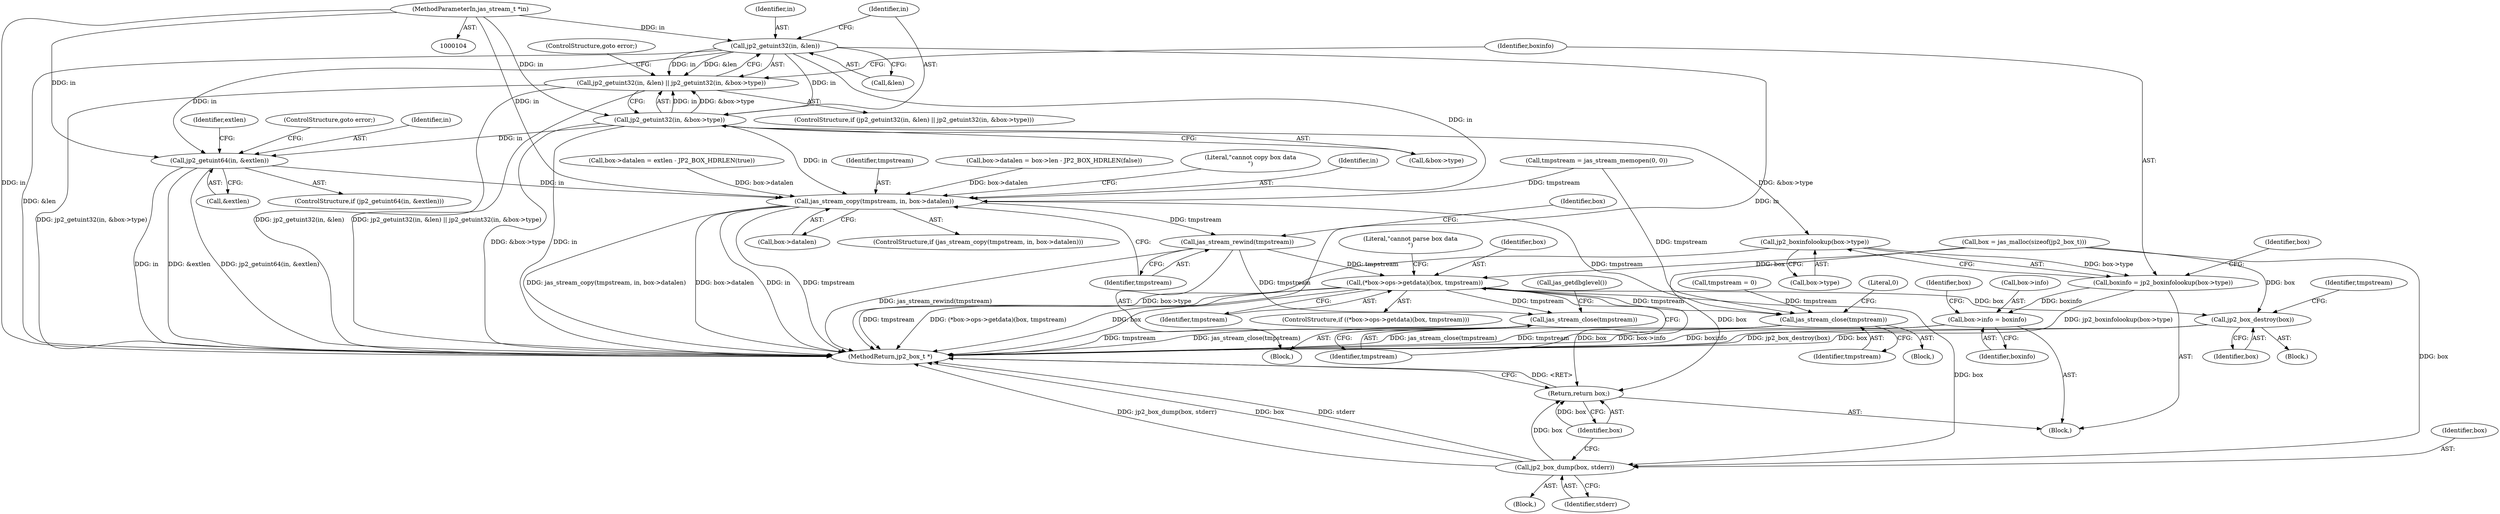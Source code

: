 digraph "0_jasper_bdfe95a6e81ffb4b2fad31a76b57943695beed20_0@pointer" {
"1000105" [label="(MethodParameterIn,jas_stream_t *in)"];
"1000138" [label="(Call,jp2_getuint32(in, &len))"];
"1000137" [label="(Call,jp2_getuint32(in, &len) || jp2_getuint32(in, &box->type))"];
"1000142" [label="(Call,jp2_getuint32(in, &box->type))"];
"1000152" [label="(Call,jp2_boxinfolookup(box->type))"];
"1000150" [label="(Call,boxinfo = jp2_boxinfolookup(box->type))"];
"1000156" [label="(Call,box->info = boxinfo)"];
"1000193" [label="(Call,jp2_getuint64(in, &extlen))"];
"1000273" [label="(Call,jas_stream_copy(tmpstream, in, box->datalen))"];
"1000283" [label="(Call,jas_stream_rewind(tmpstream))"];
"1000301" [label="(Call,(*box->ops->getdata)(box, tmpstream))"];
"1000308" [label="(Call,jas_stream_close(tmpstream))"];
"1000315" [label="(Call,jp2_box_dump(box, stderr))"];
"1000318" [label="(Return,return box;)"];
"1000324" [label="(Call,jp2_box_destroy(box))"];
"1000329" [label="(Call,jas_stream_close(tmpstream))"];
"1000214" [label="(Call,box->datalen = extlen - JP2_BOX_HDRLEN(true))"];
"1000306" [label="(Literal,\"cannot parse box data\n\")"];
"1000193" [label="(Call,jp2_getuint64(in, &extlen))"];
"1000142" [label="(Call,jp2_getuint32(in, &box->type))"];
"1000314" [label="(Block,)"];
"1000274" [label="(Identifier,tmpstream)"];
"1000149" [label="(ControlStructure,goto error;)"];
"1000139" [label="(Identifier,in)"];
"1000158" [label="(Identifier,box)"];
"1000163" [label="(Identifier,box)"];
"1000265" [label="(Call,tmpstream = jas_stream_memopen(0, 0))"];
"1000317" [label="(Identifier,stderr)"];
"1000323" [label="(Block,)"];
"1000325" [label="(Identifier,box)"];
"1000160" [label="(Identifier,boxinfo)"];
"1000300" [label="(ControlStructure,if ((*box->ops->getdata)(box, tmpstream)))"];
"1000106" [label="(Block,)"];
"1000105" [label="(MethodParameterIn,jas_stream_t *in)"];
"1000333" [label="(MethodReturn,jp2_box_t *)"];
"1000328" [label="(Block,)"];
"1000283" [label="(Call,jas_stream_rewind(tmpstream))"];
"1000156" [label="(Call,box->info = boxinfo)"];
"1000201" [label="(Identifier,extlen)"];
"1000224" [label="(Call,box->datalen = box->len - JP2_BOX_HDRLEN(false))"];
"1000262" [label="(Block,)"];
"1000273" [label="(Call,jas_stream_copy(tmpstream, in, box->datalen))"];
"1000143" [label="(Identifier,in)"];
"1000157" [label="(Call,box->info)"];
"1000281" [label="(Literal,\"cannot copy box data\n\")"];
"1000324" [label="(Call,jp2_box_destroy(box))"];
"1000312" [label="(Call,jas_getdbglevel())"];
"1000276" [label="(Call,box->datalen)"];
"1000144" [label="(Call,&box->type)"];
"1000303" [label="(Identifier,tmpstream)"];
"1000150" [label="(Call,boxinfo = jp2_boxinfolookup(box->type))"];
"1000287" [label="(Identifier,box)"];
"1000301" [label="(Call,(*box->ops->getdata)(box, tmpstream))"];
"1000315" [label="(Call,jp2_box_dump(box, stderr))"];
"1000308" [label="(Call,jas_stream_close(tmpstream))"];
"1000198" [label="(ControlStructure,goto error;)"];
"1000284" [label="(Identifier,tmpstream)"];
"1000302" [label="(Identifier,box)"];
"1000136" [label="(ControlStructure,if (jp2_getuint32(in, &len) || jp2_getuint32(in, &box->type)))"];
"1000116" [label="(Call,tmpstream = 0)"];
"1000332" [label="(Literal,0)"];
"1000192" [label="(ControlStructure,if (jp2_getuint64(in, &extlen)))"];
"1000272" [label="(ControlStructure,if (jas_stream_copy(tmpstream, in, box->datalen)))"];
"1000329" [label="(Call,jas_stream_close(tmpstream))"];
"1000275" [label="(Identifier,in)"];
"1000318" [label="(Return,return box;)"];
"1000152" [label="(Call,jp2_boxinfolookup(box->type))"];
"1000319" [label="(Identifier,box)"];
"1000327" [label="(Identifier,tmpstream)"];
"1000138" [label="(Call,jp2_getuint32(in, &len))"];
"1000330" [label="(Identifier,tmpstream)"];
"1000121" [label="(Call,box = jas_malloc(sizeof(jp2_box_t)))"];
"1000137" [label="(Call,jp2_getuint32(in, &len) || jp2_getuint32(in, &box->type))"];
"1000195" [label="(Call,&extlen)"];
"1000140" [label="(Call,&len)"];
"1000153" [label="(Call,box->type)"];
"1000316" [label="(Identifier,box)"];
"1000194" [label="(Identifier,in)"];
"1000151" [label="(Identifier,boxinfo)"];
"1000309" [label="(Identifier,tmpstream)"];
"1000105" -> "1000104"  [label="AST: "];
"1000105" -> "1000333"  [label="DDG: in"];
"1000105" -> "1000138"  [label="DDG: in"];
"1000105" -> "1000142"  [label="DDG: in"];
"1000105" -> "1000193"  [label="DDG: in"];
"1000105" -> "1000273"  [label="DDG: in"];
"1000138" -> "1000137"  [label="AST: "];
"1000138" -> "1000140"  [label="CFG: "];
"1000139" -> "1000138"  [label="AST: "];
"1000140" -> "1000138"  [label="AST: "];
"1000143" -> "1000138"  [label="CFG: "];
"1000137" -> "1000138"  [label="CFG: "];
"1000138" -> "1000333"  [label="DDG: in"];
"1000138" -> "1000333"  [label="DDG: &len"];
"1000138" -> "1000137"  [label="DDG: in"];
"1000138" -> "1000137"  [label="DDG: &len"];
"1000138" -> "1000142"  [label="DDG: in"];
"1000138" -> "1000193"  [label="DDG: in"];
"1000138" -> "1000273"  [label="DDG: in"];
"1000137" -> "1000136"  [label="AST: "];
"1000137" -> "1000142"  [label="CFG: "];
"1000142" -> "1000137"  [label="AST: "];
"1000149" -> "1000137"  [label="CFG: "];
"1000151" -> "1000137"  [label="CFG: "];
"1000137" -> "1000333"  [label="DDG: jp2_getuint32(in, &box->type)"];
"1000137" -> "1000333"  [label="DDG: jp2_getuint32(in, &len)"];
"1000137" -> "1000333"  [label="DDG: jp2_getuint32(in, &len) || jp2_getuint32(in, &box->type)"];
"1000142" -> "1000137"  [label="DDG: in"];
"1000142" -> "1000137"  [label="DDG: &box->type"];
"1000142" -> "1000144"  [label="CFG: "];
"1000143" -> "1000142"  [label="AST: "];
"1000144" -> "1000142"  [label="AST: "];
"1000142" -> "1000333"  [label="DDG: &box->type"];
"1000142" -> "1000333"  [label="DDG: in"];
"1000142" -> "1000152"  [label="DDG: &box->type"];
"1000142" -> "1000193"  [label="DDG: in"];
"1000142" -> "1000273"  [label="DDG: in"];
"1000152" -> "1000150"  [label="AST: "];
"1000152" -> "1000153"  [label="CFG: "];
"1000153" -> "1000152"  [label="AST: "];
"1000150" -> "1000152"  [label="CFG: "];
"1000152" -> "1000333"  [label="DDG: box->type"];
"1000152" -> "1000150"  [label="DDG: box->type"];
"1000150" -> "1000106"  [label="AST: "];
"1000151" -> "1000150"  [label="AST: "];
"1000158" -> "1000150"  [label="CFG: "];
"1000150" -> "1000333"  [label="DDG: jp2_boxinfolookup(box->type)"];
"1000150" -> "1000156"  [label="DDG: boxinfo"];
"1000156" -> "1000106"  [label="AST: "];
"1000156" -> "1000160"  [label="CFG: "];
"1000157" -> "1000156"  [label="AST: "];
"1000160" -> "1000156"  [label="AST: "];
"1000163" -> "1000156"  [label="CFG: "];
"1000156" -> "1000333"  [label="DDG: box->info"];
"1000156" -> "1000333"  [label="DDG: boxinfo"];
"1000193" -> "1000192"  [label="AST: "];
"1000193" -> "1000195"  [label="CFG: "];
"1000194" -> "1000193"  [label="AST: "];
"1000195" -> "1000193"  [label="AST: "];
"1000198" -> "1000193"  [label="CFG: "];
"1000201" -> "1000193"  [label="CFG: "];
"1000193" -> "1000333"  [label="DDG: in"];
"1000193" -> "1000333"  [label="DDG: &extlen"];
"1000193" -> "1000333"  [label="DDG: jp2_getuint64(in, &extlen)"];
"1000193" -> "1000273"  [label="DDG: in"];
"1000273" -> "1000272"  [label="AST: "];
"1000273" -> "1000276"  [label="CFG: "];
"1000274" -> "1000273"  [label="AST: "];
"1000275" -> "1000273"  [label="AST: "];
"1000276" -> "1000273"  [label="AST: "];
"1000281" -> "1000273"  [label="CFG: "];
"1000284" -> "1000273"  [label="CFG: "];
"1000273" -> "1000333"  [label="DDG: box->datalen"];
"1000273" -> "1000333"  [label="DDG: in"];
"1000273" -> "1000333"  [label="DDG: tmpstream"];
"1000273" -> "1000333"  [label="DDG: jas_stream_copy(tmpstream, in, box->datalen)"];
"1000265" -> "1000273"  [label="DDG: tmpstream"];
"1000224" -> "1000273"  [label="DDG: box->datalen"];
"1000214" -> "1000273"  [label="DDG: box->datalen"];
"1000273" -> "1000283"  [label="DDG: tmpstream"];
"1000273" -> "1000329"  [label="DDG: tmpstream"];
"1000283" -> "1000262"  [label="AST: "];
"1000283" -> "1000284"  [label="CFG: "];
"1000284" -> "1000283"  [label="AST: "];
"1000287" -> "1000283"  [label="CFG: "];
"1000283" -> "1000333"  [label="DDG: jas_stream_rewind(tmpstream)"];
"1000283" -> "1000301"  [label="DDG: tmpstream"];
"1000283" -> "1000308"  [label="DDG: tmpstream"];
"1000301" -> "1000300"  [label="AST: "];
"1000301" -> "1000303"  [label="CFG: "];
"1000302" -> "1000301"  [label="AST: "];
"1000303" -> "1000301"  [label="AST: "];
"1000306" -> "1000301"  [label="CFG: "];
"1000309" -> "1000301"  [label="CFG: "];
"1000301" -> "1000333"  [label="DDG: tmpstream"];
"1000301" -> "1000333"  [label="DDG: (*box->ops->getdata)(box, tmpstream)"];
"1000301" -> "1000333"  [label="DDG: box"];
"1000121" -> "1000301"  [label="DDG: box"];
"1000301" -> "1000308"  [label="DDG: tmpstream"];
"1000301" -> "1000315"  [label="DDG: box"];
"1000301" -> "1000318"  [label="DDG: box"];
"1000301" -> "1000324"  [label="DDG: box"];
"1000301" -> "1000329"  [label="DDG: tmpstream"];
"1000308" -> "1000262"  [label="AST: "];
"1000308" -> "1000309"  [label="CFG: "];
"1000309" -> "1000308"  [label="AST: "];
"1000312" -> "1000308"  [label="CFG: "];
"1000308" -> "1000333"  [label="DDG: tmpstream"];
"1000308" -> "1000333"  [label="DDG: jas_stream_close(tmpstream)"];
"1000315" -> "1000314"  [label="AST: "];
"1000315" -> "1000317"  [label="CFG: "];
"1000316" -> "1000315"  [label="AST: "];
"1000317" -> "1000315"  [label="AST: "];
"1000319" -> "1000315"  [label="CFG: "];
"1000315" -> "1000333"  [label="DDG: jp2_box_dump(box, stderr)"];
"1000315" -> "1000333"  [label="DDG: box"];
"1000315" -> "1000333"  [label="DDG: stderr"];
"1000121" -> "1000315"  [label="DDG: box"];
"1000315" -> "1000318"  [label="DDG: box"];
"1000318" -> "1000106"  [label="AST: "];
"1000318" -> "1000319"  [label="CFG: "];
"1000319" -> "1000318"  [label="AST: "];
"1000333" -> "1000318"  [label="CFG: "];
"1000318" -> "1000333"  [label="DDG: <RET>"];
"1000319" -> "1000318"  [label="DDG: box"];
"1000121" -> "1000318"  [label="DDG: box"];
"1000324" -> "1000323"  [label="AST: "];
"1000324" -> "1000325"  [label="CFG: "];
"1000325" -> "1000324"  [label="AST: "];
"1000327" -> "1000324"  [label="CFG: "];
"1000324" -> "1000333"  [label="DDG: jp2_box_destroy(box)"];
"1000324" -> "1000333"  [label="DDG: box"];
"1000121" -> "1000324"  [label="DDG: box"];
"1000329" -> "1000328"  [label="AST: "];
"1000329" -> "1000330"  [label="CFG: "];
"1000330" -> "1000329"  [label="AST: "];
"1000332" -> "1000329"  [label="CFG: "];
"1000329" -> "1000333"  [label="DDG: jas_stream_close(tmpstream)"];
"1000329" -> "1000333"  [label="DDG: tmpstream"];
"1000116" -> "1000329"  [label="DDG: tmpstream"];
"1000265" -> "1000329"  [label="DDG: tmpstream"];
}
